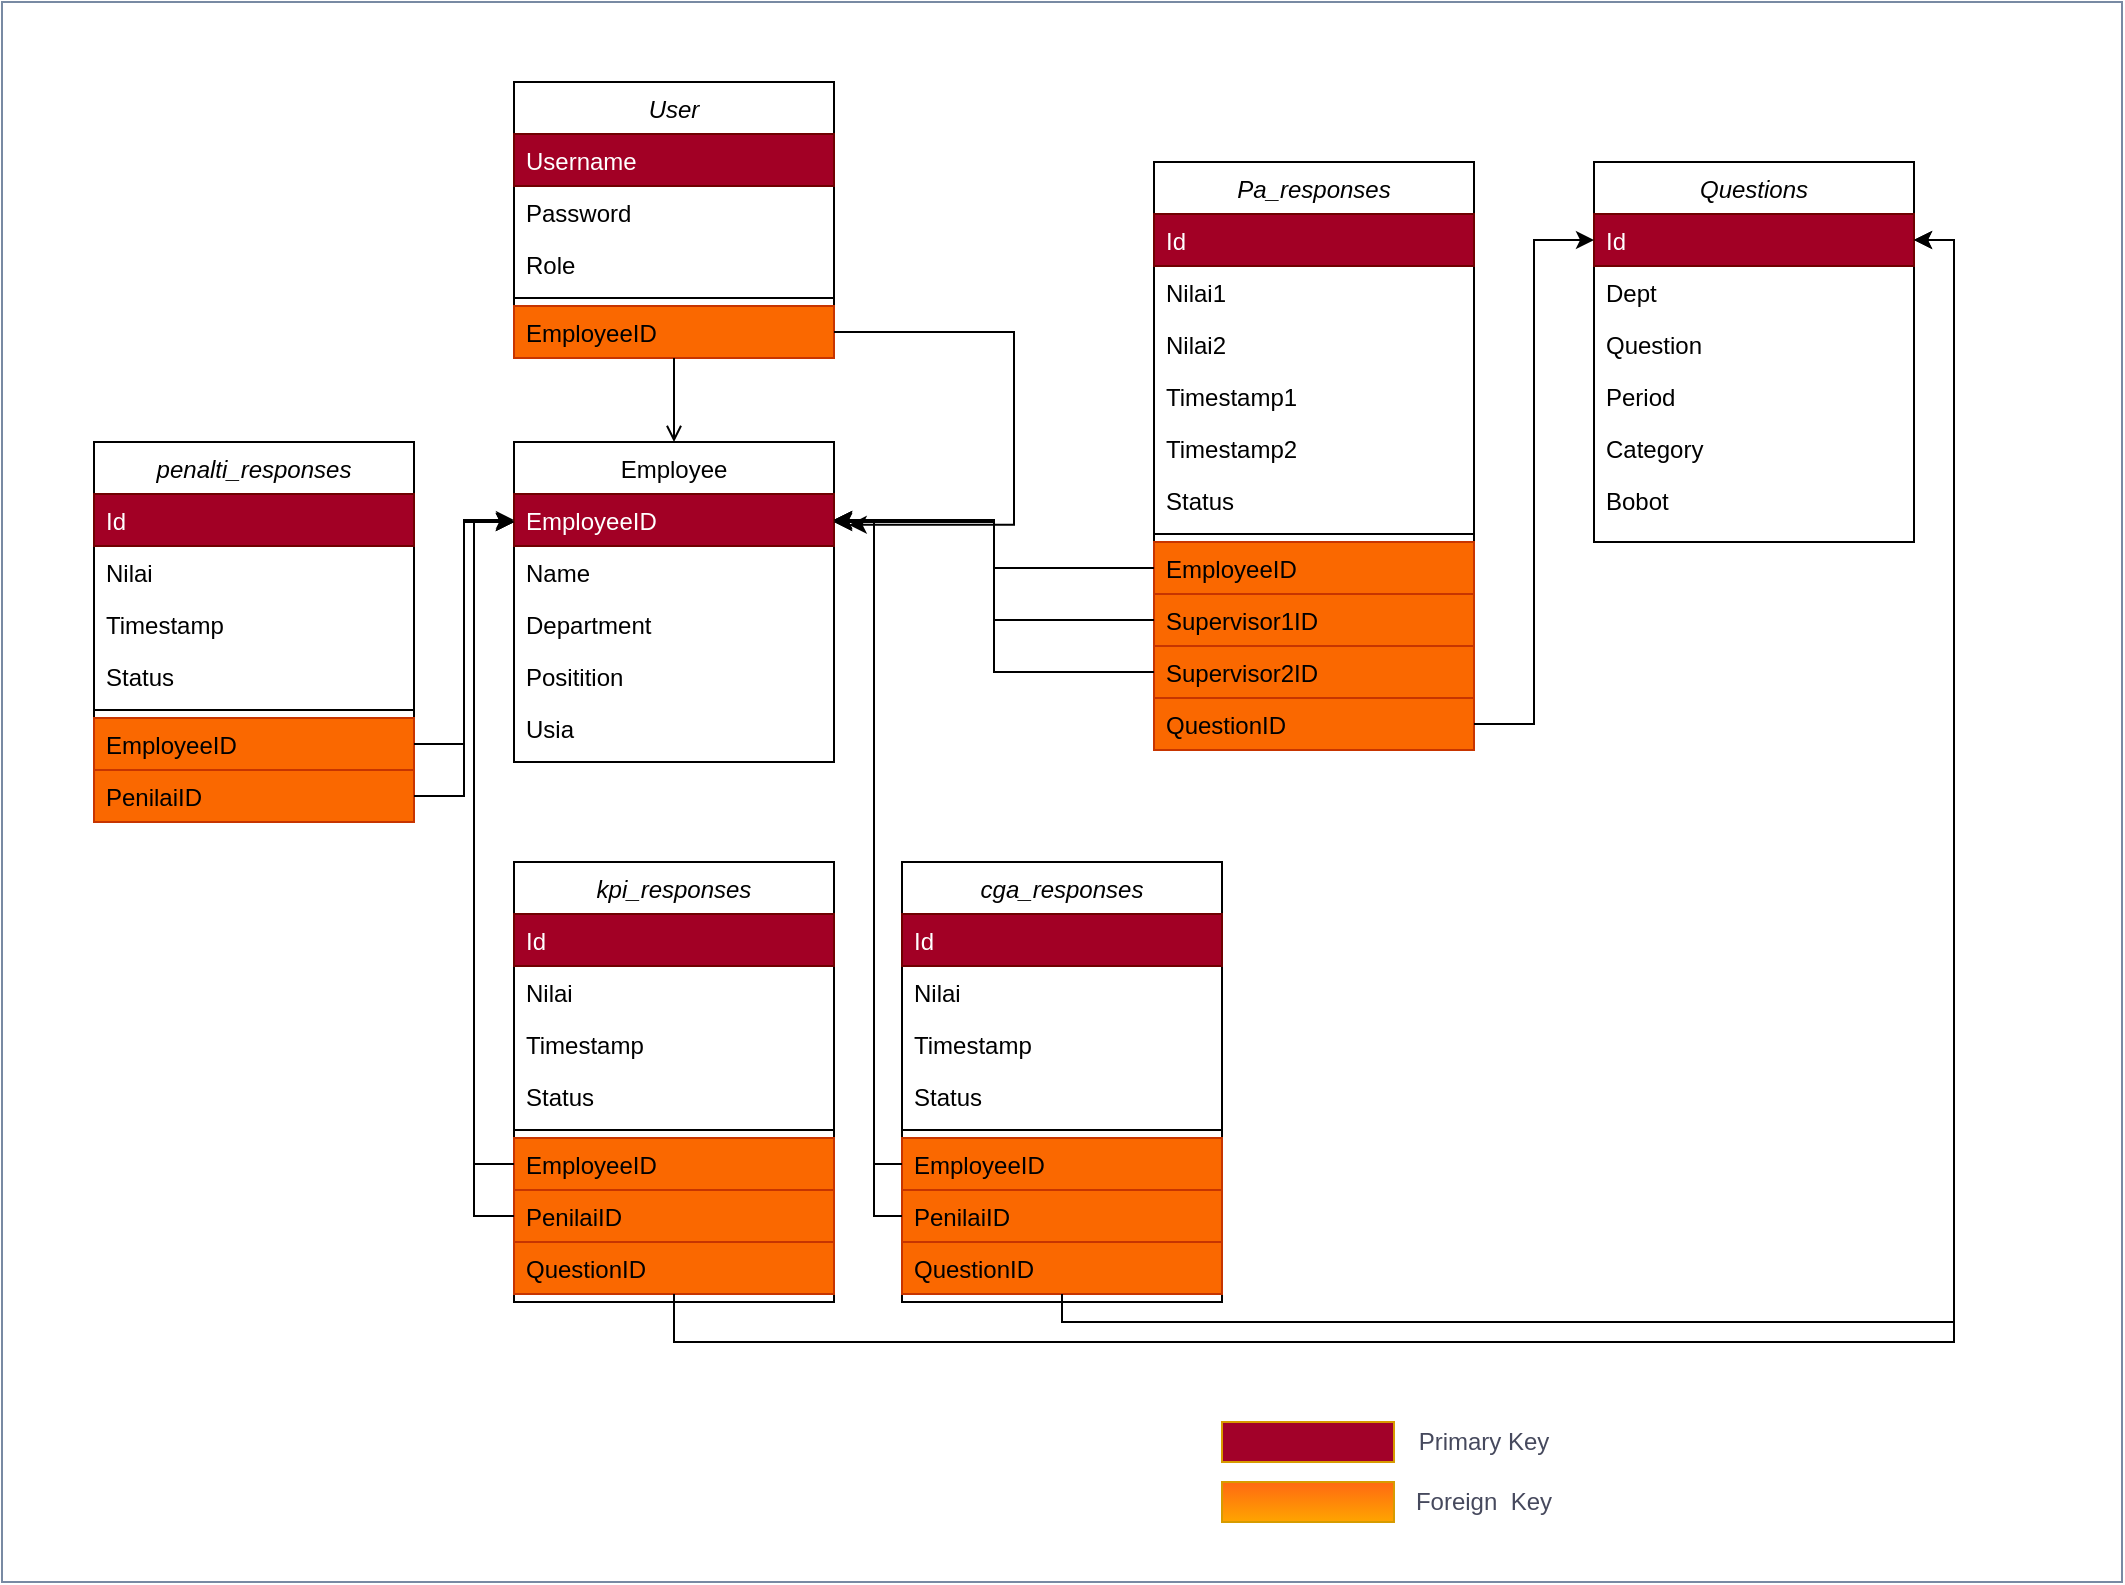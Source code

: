 <mxfile version="22.1.5" type="github">
  <diagram id="C5RBs43oDa-KdzZeNtuy" name="Page-1">
    <mxGraphModel dx="1941" dy="605" grid="1" gridSize="10" guides="1" tooltips="1" connect="1" arrows="1" fold="1" page="1" pageScale="1" pageWidth="827" pageHeight="1169" math="0" shadow="0">
      <root>
        <mxCell id="WIyWlLk6GJQsqaUBKTNV-0" />
        <mxCell id="WIyWlLk6GJQsqaUBKTNV-1" parent="WIyWlLk6GJQsqaUBKTNV-0" />
        <mxCell id="zkfFHV4jXpPFQw0GAbJ--0" value="User" style="swimlane;fontStyle=2;align=center;verticalAlign=top;childLayout=stackLayout;horizontal=1;startSize=26;horizontalStack=0;resizeParent=1;resizeLast=0;collapsible=1;marginBottom=0;rounded=0;shadow=0;strokeWidth=1;" parent="WIyWlLk6GJQsqaUBKTNV-1" vertex="1">
          <mxGeometry x="220" y="120" width="160" height="138" as="geometry">
            <mxRectangle x="230" y="140" width="160" height="26" as="alternateBounds" />
          </mxGeometry>
        </mxCell>
        <mxCell id="zkfFHV4jXpPFQw0GAbJ--1" value="Username" style="text;align=left;verticalAlign=top;spacingLeft=4;spacingRight=4;overflow=hidden;rotatable=0;points=[[0,0.5],[1,0.5]];portConstraint=eastwest;fillColor=#a20025;fontColor=#ffffff;strokeColor=#6F0000;" parent="zkfFHV4jXpPFQw0GAbJ--0" vertex="1">
          <mxGeometry y="26" width="160" height="26" as="geometry" />
        </mxCell>
        <mxCell id="zkfFHV4jXpPFQw0GAbJ--2" value="Password" style="text;align=left;verticalAlign=top;spacingLeft=4;spacingRight=4;overflow=hidden;rotatable=0;points=[[0,0.5],[1,0.5]];portConstraint=eastwest;rounded=0;shadow=0;html=0;" parent="zkfFHV4jXpPFQw0GAbJ--0" vertex="1">
          <mxGeometry y="52" width="160" height="26" as="geometry" />
        </mxCell>
        <mxCell id="zkfFHV4jXpPFQw0GAbJ--3" value="Role" style="text;align=left;verticalAlign=top;spacingLeft=4;spacingRight=4;overflow=hidden;rotatable=0;points=[[0,0.5],[1,0.5]];portConstraint=eastwest;rounded=0;shadow=0;html=0;" parent="zkfFHV4jXpPFQw0GAbJ--0" vertex="1">
          <mxGeometry y="78" width="160" height="26" as="geometry" />
        </mxCell>
        <mxCell id="zkfFHV4jXpPFQw0GAbJ--4" value="" style="line;html=1;strokeWidth=1;align=left;verticalAlign=middle;spacingTop=-1;spacingLeft=3;spacingRight=3;rotatable=0;labelPosition=right;points=[];portConstraint=eastwest;" parent="zkfFHV4jXpPFQw0GAbJ--0" vertex="1">
          <mxGeometry y="104" width="160" height="8" as="geometry" />
        </mxCell>
        <mxCell id="zkfFHV4jXpPFQw0GAbJ--5" value="EmployeeID" style="text;align=left;verticalAlign=top;spacingLeft=4;spacingRight=4;overflow=hidden;rotatable=0;points=[[0,0.5],[1,0.5]];portConstraint=eastwest;fillColor=#fa6800;fontColor=#000000;strokeColor=#C73500;" parent="zkfFHV4jXpPFQw0GAbJ--0" vertex="1">
          <mxGeometry y="112" width="160" height="26" as="geometry" />
        </mxCell>
        <mxCell id="zkfFHV4jXpPFQw0GAbJ--17" value="Employee" style="swimlane;fontStyle=0;align=center;verticalAlign=top;childLayout=stackLayout;horizontal=1;startSize=26;horizontalStack=0;resizeParent=1;resizeLast=0;collapsible=1;marginBottom=0;rounded=0;shadow=0;strokeWidth=1;" parent="WIyWlLk6GJQsqaUBKTNV-1" vertex="1">
          <mxGeometry x="220" y="300" width="160" height="160" as="geometry">
            <mxRectangle x="550" y="140" width="160" height="26" as="alternateBounds" />
          </mxGeometry>
        </mxCell>
        <mxCell id="zkfFHV4jXpPFQw0GAbJ--18" value="EmployeeID" style="text;align=left;verticalAlign=top;spacingLeft=4;spacingRight=4;overflow=hidden;rotatable=0;points=[[0,0.5],[1,0.5]];portConstraint=eastwest;fillColor=#a20025;fontColor=#ffffff;strokeColor=#6F0000;" parent="zkfFHV4jXpPFQw0GAbJ--17" vertex="1">
          <mxGeometry y="26" width="160" height="26" as="geometry" />
        </mxCell>
        <mxCell id="zkfFHV4jXpPFQw0GAbJ--19" value="Name" style="text;align=left;verticalAlign=top;spacingLeft=4;spacingRight=4;overflow=hidden;rotatable=0;points=[[0,0.5],[1,0.5]];portConstraint=eastwest;rounded=0;shadow=0;html=0;" parent="zkfFHV4jXpPFQw0GAbJ--17" vertex="1">
          <mxGeometry y="52" width="160" height="26" as="geometry" />
        </mxCell>
        <mxCell id="zkfFHV4jXpPFQw0GAbJ--20" value="Department" style="text;align=left;verticalAlign=top;spacingLeft=4;spacingRight=4;overflow=hidden;rotatable=0;points=[[0,0.5],[1,0.5]];portConstraint=eastwest;rounded=0;shadow=0;html=0;" parent="zkfFHV4jXpPFQw0GAbJ--17" vertex="1">
          <mxGeometry y="78" width="160" height="26" as="geometry" />
        </mxCell>
        <mxCell id="zkfFHV4jXpPFQw0GAbJ--21" value="Positition" style="text;align=left;verticalAlign=top;spacingLeft=4;spacingRight=4;overflow=hidden;rotatable=0;points=[[0,0.5],[1,0.5]];portConstraint=eastwest;rounded=0;shadow=0;html=0;" parent="zkfFHV4jXpPFQw0GAbJ--17" vertex="1">
          <mxGeometry y="104" width="160" height="26" as="geometry" />
        </mxCell>
        <mxCell id="zkfFHV4jXpPFQw0GAbJ--22" value="Usia" style="text;align=left;verticalAlign=top;spacingLeft=4;spacingRight=4;overflow=hidden;rotatable=0;points=[[0,0.5],[1,0.5]];portConstraint=eastwest;rounded=0;shadow=0;html=0;" parent="zkfFHV4jXpPFQw0GAbJ--17" vertex="1">
          <mxGeometry y="130" width="160" height="26" as="geometry" />
        </mxCell>
        <mxCell id="zkfFHV4jXpPFQw0GAbJ--26" value="" style="endArrow=open;shadow=0;strokeWidth=1;rounded=0;endFill=1;edgeStyle=elbowEdgeStyle;elbow=vertical;" parent="WIyWlLk6GJQsqaUBKTNV-1" source="zkfFHV4jXpPFQw0GAbJ--0" target="zkfFHV4jXpPFQw0GAbJ--17" edge="1">
          <mxGeometry x="0.5" y="41" relative="1" as="geometry">
            <mxPoint x="380" y="192" as="sourcePoint" />
            <mxPoint x="540" y="192" as="targetPoint" />
            <mxPoint x="-40" y="32" as="offset" />
          </mxGeometry>
        </mxCell>
        <mxCell id="JhPKm9NOMR6fe_0S56Cf-0" style="edgeStyle=orthogonalEdgeStyle;rounded=0;orthogonalLoop=1;jettySize=auto;html=1;entryX=1.046;entryY=0.593;entryDx=0;entryDy=0;entryPerimeter=0;" parent="WIyWlLk6GJQsqaUBKTNV-1" source="zkfFHV4jXpPFQw0GAbJ--5" target="zkfFHV4jXpPFQw0GAbJ--18" edge="1">
          <mxGeometry relative="1" as="geometry">
            <Array as="points">
              <mxPoint x="470" y="245" />
              <mxPoint x="470" y="341" />
            </Array>
          </mxGeometry>
        </mxCell>
        <mxCell id="JhPKm9NOMR6fe_0S56Cf-2" value="Pa_responses" style="swimlane;fontStyle=2;align=center;verticalAlign=top;childLayout=stackLayout;horizontal=1;startSize=26;horizontalStack=0;resizeParent=1;resizeLast=0;collapsible=1;marginBottom=0;rounded=0;shadow=0;strokeWidth=1;" parent="WIyWlLk6GJQsqaUBKTNV-1" vertex="1">
          <mxGeometry x="540" y="160" width="160" height="294" as="geometry">
            <mxRectangle x="230" y="140" width="160" height="26" as="alternateBounds" />
          </mxGeometry>
        </mxCell>
        <mxCell id="JhPKm9NOMR6fe_0S56Cf-3" value="Id" style="text;align=left;verticalAlign=top;spacingLeft=4;spacingRight=4;overflow=hidden;rotatable=0;points=[[0,0.5],[1,0.5]];portConstraint=eastwest;fillColor=#a20025;fontColor=#ffffff;strokeColor=#6F0000;" parent="JhPKm9NOMR6fe_0S56Cf-2" vertex="1">
          <mxGeometry y="26" width="160" height="26" as="geometry" />
        </mxCell>
        <mxCell id="JhPKm9NOMR6fe_0S56Cf-10" value="Nilai1" style="text;align=left;verticalAlign=top;spacingLeft=4;spacingRight=4;overflow=hidden;rotatable=0;points=[[0,0.5],[1,0.5]];portConstraint=eastwest;rounded=0;shadow=0;html=0;" parent="JhPKm9NOMR6fe_0S56Cf-2" vertex="1">
          <mxGeometry y="52" width="160" height="26" as="geometry" />
        </mxCell>
        <mxCell id="JhPKm9NOMR6fe_0S56Cf-11" value="Nilai2" style="text;align=left;verticalAlign=top;spacingLeft=4;spacingRight=4;overflow=hidden;rotatable=0;points=[[0,0.5],[1,0.5]];portConstraint=eastwest;rounded=0;shadow=0;html=0;" parent="JhPKm9NOMR6fe_0S56Cf-2" vertex="1">
          <mxGeometry y="78" width="160" height="26" as="geometry" />
        </mxCell>
        <mxCell id="JhPKm9NOMR6fe_0S56Cf-12" value="Timestamp1" style="text;align=left;verticalAlign=top;spacingLeft=4;spacingRight=4;overflow=hidden;rotatable=0;points=[[0,0.5],[1,0.5]];portConstraint=eastwest;rounded=0;shadow=0;html=0;" parent="JhPKm9NOMR6fe_0S56Cf-2" vertex="1">
          <mxGeometry y="104" width="160" height="26" as="geometry" />
        </mxCell>
        <mxCell id="JhPKm9NOMR6fe_0S56Cf-13" value="Timestamp2" style="text;align=left;verticalAlign=top;spacingLeft=4;spacingRight=4;overflow=hidden;rotatable=0;points=[[0,0.5],[1,0.5]];portConstraint=eastwest;rounded=0;shadow=0;html=0;" parent="JhPKm9NOMR6fe_0S56Cf-2" vertex="1">
          <mxGeometry y="130" width="160" height="26" as="geometry" />
        </mxCell>
        <mxCell id="JhPKm9NOMR6fe_0S56Cf-14" value="Status" style="text;align=left;verticalAlign=top;spacingLeft=4;spacingRight=4;overflow=hidden;rotatable=0;points=[[0,0.5],[1,0.5]];portConstraint=eastwest;rounded=0;shadow=0;html=0;" parent="JhPKm9NOMR6fe_0S56Cf-2" vertex="1">
          <mxGeometry y="156" width="160" height="26" as="geometry" />
        </mxCell>
        <mxCell id="JhPKm9NOMR6fe_0S56Cf-6" value="" style="line;html=1;strokeWidth=1;align=left;verticalAlign=middle;spacingTop=-1;spacingLeft=3;spacingRight=3;rotatable=0;labelPosition=right;points=[];portConstraint=eastwest;" parent="JhPKm9NOMR6fe_0S56Cf-2" vertex="1">
          <mxGeometry y="182" width="160" height="8" as="geometry" />
        </mxCell>
        <mxCell id="JhPKm9NOMR6fe_0S56Cf-7" value="EmployeeID" style="text;align=left;verticalAlign=top;spacingLeft=4;spacingRight=4;overflow=hidden;rotatable=0;points=[[0,0.5],[1,0.5]];portConstraint=eastwest;fillColor=#fa6800;fontColor=#000000;strokeColor=#C73500;" parent="JhPKm9NOMR6fe_0S56Cf-2" vertex="1">
          <mxGeometry y="190" width="160" height="26" as="geometry" />
        </mxCell>
        <mxCell id="JhPKm9NOMR6fe_0S56Cf-15" value="Supervisor1ID" style="text;align=left;verticalAlign=top;spacingLeft=4;spacingRight=4;overflow=hidden;rotatable=0;points=[[0,0.5],[1,0.5]];portConstraint=eastwest;fillColor=#fa6800;fontColor=#000000;strokeColor=#C73500;" parent="JhPKm9NOMR6fe_0S56Cf-2" vertex="1">
          <mxGeometry y="216" width="160" height="26" as="geometry" />
        </mxCell>
        <mxCell id="JhPKm9NOMR6fe_0S56Cf-16" value="Supervisor2ID" style="text;align=left;verticalAlign=top;spacingLeft=4;spacingRight=4;overflow=hidden;rotatable=0;points=[[0,0.5],[1,0.5]];portConstraint=eastwest;fillColor=#fa6800;fontColor=#000000;strokeColor=#C73500;" parent="JhPKm9NOMR6fe_0S56Cf-2" vertex="1">
          <mxGeometry y="242" width="160" height="26" as="geometry" />
        </mxCell>
        <mxCell id="JhPKm9NOMR6fe_0S56Cf-28" value="QuestionID" style="text;align=left;verticalAlign=top;spacingLeft=4;spacingRight=4;overflow=hidden;rotatable=0;points=[[0,0.5],[1,0.5]];portConstraint=eastwest;fillColor=#fa6800;fontColor=#000000;strokeColor=#C73500;" parent="JhPKm9NOMR6fe_0S56Cf-2" vertex="1">
          <mxGeometry y="268" width="160" height="26" as="geometry" />
        </mxCell>
        <mxCell id="JhPKm9NOMR6fe_0S56Cf-17" style="edgeStyle=orthogonalEdgeStyle;rounded=0;orthogonalLoop=1;jettySize=auto;html=1;entryX=1;entryY=0.25;entryDx=0;entryDy=0;" parent="WIyWlLk6GJQsqaUBKTNV-1" source="JhPKm9NOMR6fe_0S56Cf-7" target="zkfFHV4jXpPFQw0GAbJ--17" edge="1">
          <mxGeometry relative="1" as="geometry" />
        </mxCell>
        <mxCell id="JhPKm9NOMR6fe_0S56Cf-18" style="edgeStyle=orthogonalEdgeStyle;rounded=0;orthogonalLoop=1;jettySize=auto;html=1;entryX=1;entryY=0.25;entryDx=0;entryDy=0;" parent="WIyWlLk6GJQsqaUBKTNV-1" source="JhPKm9NOMR6fe_0S56Cf-15" target="zkfFHV4jXpPFQw0GAbJ--17" edge="1">
          <mxGeometry relative="1" as="geometry" />
        </mxCell>
        <mxCell id="JhPKm9NOMR6fe_0S56Cf-19" style="edgeStyle=orthogonalEdgeStyle;rounded=0;orthogonalLoop=1;jettySize=auto;html=1;entryX=1;entryY=0.5;entryDx=0;entryDy=0;" parent="WIyWlLk6GJQsqaUBKTNV-1" source="JhPKm9NOMR6fe_0S56Cf-16" target="zkfFHV4jXpPFQw0GAbJ--18" edge="1">
          <mxGeometry relative="1" as="geometry" />
        </mxCell>
        <mxCell id="JhPKm9NOMR6fe_0S56Cf-20" value="Questions" style="swimlane;fontStyle=2;align=center;verticalAlign=top;childLayout=stackLayout;horizontal=1;startSize=26;horizontalStack=0;resizeParent=1;resizeLast=0;collapsible=1;marginBottom=0;rounded=0;shadow=0;strokeWidth=1;" parent="WIyWlLk6GJQsqaUBKTNV-1" vertex="1">
          <mxGeometry x="760" y="160" width="160" height="190" as="geometry">
            <mxRectangle x="230" y="140" width="160" height="26" as="alternateBounds" />
          </mxGeometry>
        </mxCell>
        <mxCell id="JhPKm9NOMR6fe_0S56Cf-21" value="Id" style="text;align=left;verticalAlign=top;spacingLeft=4;spacingRight=4;overflow=hidden;rotatable=0;points=[[0,0.5],[1,0.5]];portConstraint=eastwest;fillColor=#a20025;fontColor=#ffffff;strokeColor=#6F0000;" parent="JhPKm9NOMR6fe_0S56Cf-20" vertex="1">
          <mxGeometry y="26" width="160" height="26" as="geometry" />
        </mxCell>
        <mxCell id="JhPKm9NOMR6fe_0S56Cf-22" value="Dept" style="text;align=left;verticalAlign=top;spacingLeft=4;spacingRight=4;overflow=hidden;rotatable=0;points=[[0,0.5],[1,0.5]];portConstraint=eastwest;rounded=0;shadow=0;html=0;" parent="JhPKm9NOMR6fe_0S56Cf-20" vertex="1">
          <mxGeometry y="52" width="160" height="26" as="geometry" />
        </mxCell>
        <mxCell id="JhPKm9NOMR6fe_0S56Cf-23" value="Question" style="text;align=left;verticalAlign=top;spacingLeft=4;spacingRight=4;overflow=hidden;rotatable=0;points=[[0,0.5],[1,0.5]];portConstraint=eastwest;rounded=0;shadow=0;html=0;" parent="JhPKm9NOMR6fe_0S56Cf-20" vertex="1">
          <mxGeometry y="78" width="160" height="26" as="geometry" />
        </mxCell>
        <mxCell id="JhPKm9NOMR6fe_0S56Cf-26" value="Period" style="text;align=left;verticalAlign=top;spacingLeft=4;spacingRight=4;overflow=hidden;rotatable=0;points=[[0,0.5],[1,0.5]];portConstraint=eastwest;rounded=0;shadow=0;html=0;" parent="JhPKm9NOMR6fe_0S56Cf-20" vertex="1">
          <mxGeometry y="104" width="160" height="26" as="geometry" />
        </mxCell>
        <mxCell id="JhPKm9NOMR6fe_0S56Cf-27" value="Category" style="text;align=left;verticalAlign=top;spacingLeft=4;spacingRight=4;overflow=hidden;rotatable=0;points=[[0,0.5],[1,0.5]];portConstraint=eastwest;rounded=0;shadow=0;html=0;" parent="JhPKm9NOMR6fe_0S56Cf-20" vertex="1">
          <mxGeometry y="130" width="160" height="26" as="geometry" />
        </mxCell>
        <mxCell id="JhPKm9NOMR6fe_0S56Cf-30" value="Bobot" style="text;align=left;verticalAlign=top;spacingLeft=4;spacingRight=4;overflow=hidden;rotatable=0;points=[[0,0.5],[1,0.5]];portConstraint=eastwest;rounded=0;shadow=0;html=0;" parent="JhPKm9NOMR6fe_0S56Cf-20" vertex="1">
          <mxGeometry y="156" width="160" height="26" as="geometry" />
        </mxCell>
        <mxCell id="JhPKm9NOMR6fe_0S56Cf-29" style="edgeStyle=orthogonalEdgeStyle;rounded=0;orthogonalLoop=1;jettySize=auto;html=1;entryX=0;entryY=0.5;entryDx=0;entryDy=0;" parent="WIyWlLk6GJQsqaUBKTNV-1" source="JhPKm9NOMR6fe_0S56Cf-28" target="JhPKm9NOMR6fe_0S56Cf-21" edge="1">
          <mxGeometry relative="1" as="geometry" />
        </mxCell>
        <mxCell id="JhPKm9NOMR6fe_0S56Cf-31" value="kpi_responses" style="swimlane;fontStyle=2;align=center;verticalAlign=top;childLayout=stackLayout;horizontal=1;startSize=26;horizontalStack=0;resizeParent=1;resizeLast=0;collapsible=1;marginBottom=0;rounded=0;shadow=0;strokeWidth=1;" parent="WIyWlLk6GJQsqaUBKTNV-1" vertex="1">
          <mxGeometry x="220" y="510" width="160" height="220" as="geometry">
            <mxRectangle x="230" y="140" width="160" height="26" as="alternateBounds" />
          </mxGeometry>
        </mxCell>
        <mxCell id="JhPKm9NOMR6fe_0S56Cf-32" value="Id" style="text;align=left;verticalAlign=top;spacingLeft=4;spacingRight=4;overflow=hidden;rotatable=0;points=[[0,0.5],[1,0.5]];portConstraint=eastwest;fillColor=#a20025;fontColor=#ffffff;strokeColor=#6F0000;" parent="JhPKm9NOMR6fe_0S56Cf-31" vertex="1">
          <mxGeometry y="26" width="160" height="26" as="geometry" />
        </mxCell>
        <mxCell id="JhPKm9NOMR6fe_0S56Cf-33" value="Nilai" style="text;align=left;verticalAlign=top;spacingLeft=4;spacingRight=4;overflow=hidden;rotatable=0;points=[[0,0.5],[1,0.5]];portConstraint=eastwest;rounded=0;shadow=0;html=0;" parent="JhPKm9NOMR6fe_0S56Cf-31" vertex="1">
          <mxGeometry y="52" width="160" height="26" as="geometry" />
        </mxCell>
        <mxCell id="JhPKm9NOMR6fe_0S56Cf-35" value="Timestamp" style="text;align=left;verticalAlign=top;spacingLeft=4;spacingRight=4;overflow=hidden;rotatable=0;points=[[0,0.5],[1,0.5]];portConstraint=eastwest;rounded=0;shadow=0;html=0;" parent="JhPKm9NOMR6fe_0S56Cf-31" vertex="1">
          <mxGeometry y="78" width="160" height="26" as="geometry" />
        </mxCell>
        <mxCell id="JhPKm9NOMR6fe_0S56Cf-37" value="Status" style="text;align=left;verticalAlign=top;spacingLeft=4;spacingRight=4;overflow=hidden;rotatable=0;points=[[0,0.5],[1,0.5]];portConstraint=eastwest;rounded=0;shadow=0;html=0;" parent="JhPKm9NOMR6fe_0S56Cf-31" vertex="1">
          <mxGeometry y="104" width="160" height="26" as="geometry" />
        </mxCell>
        <mxCell id="JhPKm9NOMR6fe_0S56Cf-38" value="" style="line;html=1;strokeWidth=1;align=left;verticalAlign=middle;spacingTop=-1;spacingLeft=3;spacingRight=3;rotatable=0;labelPosition=right;points=[];portConstraint=eastwest;" parent="JhPKm9NOMR6fe_0S56Cf-31" vertex="1">
          <mxGeometry y="130" width="160" height="8" as="geometry" />
        </mxCell>
        <mxCell id="JhPKm9NOMR6fe_0S56Cf-39" value="EmployeeID" style="text;align=left;verticalAlign=top;spacingLeft=4;spacingRight=4;overflow=hidden;rotatable=0;points=[[0,0.5],[1,0.5]];portConstraint=eastwest;fillColor=#fa6800;fontColor=#000000;strokeColor=#C73500;" parent="JhPKm9NOMR6fe_0S56Cf-31" vertex="1">
          <mxGeometry y="138" width="160" height="26" as="geometry" />
        </mxCell>
        <mxCell id="JhPKm9NOMR6fe_0S56Cf-40" value="PenilaiID" style="text;align=left;verticalAlign=top;spacingLeft=4;spacingRight=4;overflow=hidden;rotatable=0;points=[[0,0.5],[1,0.5]];portConstraint=eastwest;fillColor=#fa6800;fontColor=#000000;strokeColor=#C73500;" parent="JhPKm9NOMR6fe_0S56Cf-31" vertex="1">
          <mxGeometry y="164" width="160" height="26" as="geometry" />
        </mxCell>
        <mxCell id="JhPKm9NOMR6fe_0S56Cf-42" value="QuestionID" style="text;align=left;verticalAlign=top;spacingLeft=4;spacingRight=4;overflow=hidden;rotatable=0;points=[[0,0.5],[1,0.5]];portConstraint=eastwest;fillColor=#fa6800;fontColor=#000000;strokeColor=#C73500;" parent="JhPKm9NOMR6fe_0S56Cf-31" vertex="1">
          <mxGeometry y="190" width="160" height="26" as="geometry" />
        </mxCell>
        <mxCell id="JhPKm9NOMR6fe_0S56Cf-43" style="edgeStyle=orthogonalEdgeStyle;rounded=0;orthogonalLoop=1;jettySize=auto;html=1;entryX=0;entryY=0.25;entryDx=0;entryDy=0;" parent="WIyWlLk6GJQsqaUBKTNV-1" source="JhPKm9NOMR6fe_0S56Cf-39" target="zkfFHV4jXpPFQw0GAbJ--17" edge="1">
          <mxGeometry relative="1" as="geometry" />
        </mxCell>
        <mxCell id="JhPKm9NOMR6fe_0S56Cf-44" style="edgeStyle=orthogonalEdgeStyle;rounded=0;orthogonalLoop=1;jettySize=auto;html=1;entryX=0;entryY=0.25;entryDx=0;entryDy=0;" parent="WIyWlLk6GJQsqaUBKTNV-1" source="JhPKm9NOMR6fe_0S56Cf-40" target="zkfFHV4jXpPFQw0GAbJ--17" edge="1">
          <mxGeometry relative="1" as="geometry" />
        </mxCell>
        <mxCell id="JhPKm9NOMR6fe_0S56Cf-45" style="edgeStyle=orthogonalEdgeStyle;rounded=0;orthogonalLoop=1;jettySize=auto;html=1;entryX=1;entryY=0.5;entryDx=0;entryDy=0;" parent="WIyWlLk6GJQsqaUBKTNV-1" source="JhPKm9NOMR6fe_0S56Cf-42" target="JhPKm9NOMR6fe_0S56Cf-21" edge="1">
          <mxGeometry relative="1" as="geometry">
            <Array as="points">
              <mxPoint x="300" y="750" />
              <mxPoint x="940" y="750" />
              <mxPoint x="940" y="199" />
            </Array>
          </mxGeometry>
        </mxCell>
        <mxCell id="JhPKm9NOMR6fe_0S56Cf-55" value="cga_responses" style="swimlane;fontStyle=2;align=center;verticalAlign=top;childLayout=stackLayout;horizontal=1;startSize=26;horizontalStack=0;resizeParent=1;resizeLast=0;collapsible=1;marginBottom=0;rounded=0;shadow=0;strokeWidth=1;" parent="WIyWlLk6GJQsqaUBKTNV-1" vertex="1">
          <mxGeometry x="414" y="510" width="160" height="220" as="geometry">
            <mxRectangle x="230" y="140" width="160" height="26" as="alternateBounds" />
          </mxGeometry>
        </mxCell>
        <mxCell id="JhPKm9NOMR6fe_0S56Cf-56" value="Id" style="text;align=left;verticalAlign=top;spacingLeft=4;spacingRight=4;overflow=hidden;rotatable=0;points=[[0,0.5],[1,0.5]];portConstraint=eastwest;fillColor=#a20025;fontColor=#ffffff;strokeColor=#6F0000;" parent="JhPKm9NOMR6fe_0S56Cf-55" vertex="1">
          <mxGeometry y="26" width="160" height="26" as="geometry" />
        </mxCell>
        <mxCell id="JhPKm9NOMR6fe_0S56Cf-57" value="Nilai" style="text;align=left;verticalAlign=top;spacingLeft=4;spacingRight=4;overflow=hidden;rotatable=0;points=[[0,0.5],[1,0.5]];portConstraint=eastwest;rounded=0;shadow=0;html=0;" parent="JhPKm9NOMR6fe_0S56Cf-55" vertex="1">
          <mxGeometry y="52" width="160" height="26" as="geometry" />
        </mxCell>
        <mxCell id="JhPKm9NOMR6fe_0S56Cf-58" value="Timestamp" style="text;align=left;verticalAlign=top;spacingLeft=4;spacingRight=4;overflow=hidden;rotatable=0;points=[[0,0.5],[1,0.5]];portConstraint=eastwest;rounded=0;shadow=0;html=0;" parent="JhPKm9NOMR6fe_0S56Cf-55" vertex="1">
          <mxGeometry y="78" width="160" height="26" as="geometry" />
        </mxCell>
        <mxCell id="JhPKm9NOMR6fe_0S56Cf-59" value="Status" style="text;align=left;verticalAlign=top;spacingLeft=4;spacingRight=4;overflow=hidden;rotatable=0;points=[[0,0.5],[1,0.5]];portConstraint=eastwest;rounded=0;shadow=0;html=0;" parent="JhPKm9NOMR6fe_0S56Cf-55" vertex="1">
          <mxGeometry y="104" width="160" height="26" as="geometry" />
        </mxCell>
        <mxCell id="JhPKm9NOMR6fe_0S56Cf-60" value="" style="line;html=1;strokeWidth=1;align=left;verticalAlign=middle;spacingTop=-1;spacingLeft=3;spacingRight=3;rotatable=0;labelPosition=right;points=[];portConstraint=eastwest;" parent="JhPKm9NOMR6fe_0S56Cf-55" vertex="1">
          <mxGeometry y="130" width="160" height="8" as="geometry" />
        </mxCell>
        <mxCell id="JhPKm9NOMR6fe_0S56Cf-61" value="EmployeeID" style="text;align=left;verticalAlign=top;spacingLeft=4;spacingRight=4;overflow=hidden;rotatable=0;points=[[0,0.5],[1,0.5]];portConstraint=eastwest;fillColor=#fa6800;fontColor=#000000;strokeColor=#C73500;" parent="JhPKm9NOMR6fe_0S56Cf-55" vertex="1">
          <mxGeometry y="138" width="160" height="26" as="geometry" />
        </mxCell>
        <mxCell id="JhPKm9NOMR6fe_0S56Cf-62" value="PenilaiID" style="text;align=left;verticalAlign=top;spacingLeft=4;spacingRight=4;overflow=hidden;rotatable=0;points=[[0,0.5],[1,0.5]];portConstraint=eastwest;fillColor=#fa6800;fontColor=#000000;strokeColor=#C73500;" parent="JhPKm9NOMR6fe_0S56Cf-55" vertex="1">
          <mxGeometry y="164" width="160" height="26" as="geometry" />
        </mxCell>
        <mxCell id="JhPKm9NOMR6fe_0S56Cf-63" value="QuestionID" style="text;align=left;verticalAlign=top;spacingLeft=4;spacingRight=4;overflow=hidden;rotatable=0;points=[[0,0.5],[1,0.5]];portConstraint=eastwest;fillColor=#fa6800;fontColor=#000000;strokeColor=#C73500;" parent="JhPKm9NOMR6fe_0S56Cf-55" vertex="1">
          <mxGeometry y="190" width="160" height="26" as="geometry" />
        </mxCell>
        <mxCell id="JhPKm9NOMR6fe_0S56Cf-64" value="penalti_responses" style="swimlane;fontStyle=2;align=center;verticalAlign=top;childLayout=stackLayout;horizontal=1;startSize=26;horizontalStack=0;resizeParent=1;resizeLast=0;collapsible=1;marginBottom=0;rounded=0;shadow=0;strokeWidth=1;" parent="WIyWlLk6GJQsqaUBKTNV-1" vertex="1">
          <mxGeometry x="10" y="300" width="160" height="190" as="geometry">
            <mxRectangle x="230" y="140" width="160" height="26" as="alternateBounds" />
          </mxGeometry>
        </mxCell>
        <mxCell id="JhPKm9NOMR6fe_0S56Cf-65" value="Id" style="text;align=left;verticalAlign=top;spacingLeft=4;spacingRight=4;overflow=hidden;rotatable=0;points=[[0,0.5],[1,0.5]];portConstraint=eastwest;fillColor=#a20025;fontColor=#ffffff;strokeColor=#6F0000;" parent="JhPKm9NOMR6fe_0S56Cf-64" vertex="1">
          <mxGeometry y="26" width="160" height="26" as="geometry" />
        </mxCell>
        <mxCell id="JhPKm9NOMR6fe_0S56Cf-66" value="Nilai" style="text;align=left;verticalAlign=top;spacingLeft=4;spacingRight=4;overflow=hidden;rotatable=0;points=[[0,0.5],[1,0.5]];portConstraint=eastwest;rounded=0;shadow=0;html=0;" parent="JhPKm9NOMR6fe_0S56Cf-64" vertex="1">
          <mxGeometry y="52" width="160" height="26" as="geometry" />
        </mxCell>
        <mxCell id="JhPKm9NOMR6fe_0S56Cf-67" value="Timestamp" style="text;align=left;verticalAlign=top;spacingLeft=4;spacingRight=4;overflow=hidden;rotatable=0;points=[[0,0.5],[1,0.5]];portConstraint=eastwest;rounded=0;shadow=0;html=0;" parent="JhPKm9NOMR6fe_0S56Cf-64" vertex="1">
          <mxGeometry y="78" width="160" height="26" as="geometry" />
        </mxCell>
        <mxCell id="JhPKm9NOMR6fe_0S56Cf-68" value="Status" style="text;align=left;verticalAlign=top;spacingLeft=4;spacingRight=4;overflow=hidden;rotatable=0;points=[[0,0.5],[1,0.5]];portConstraint=eastwest;rounded=0;shadow=0;html=0;" parent="JhPKm9NOMR6fe_0S56Cf-64" vertex="1">
          <mxGeometry y="104" width="160" height="26" as="geometry" />
        </mxCell>
        <mxCell id="JhPKm9NOMR6fe_0S56Cf-69" value="" style="line;html=1;strokeWidth=1;align=left;verticalAlign=middle;spacingTop=-1;spacingLeft=3;spacingRight=3;rotatable=0;labelPosition=right;points=[];portConstraint=eastwest;" parent="JhPKm9NOMR6fe_0S56Cf-64" vertex="1">
          <mxGeometry y="130" width="160" height="8" as="geometry" />
        </mxCell>
        <mxCell id="JhPKm9NOMR6fe_0S56Cf-70" value="EmployeeID" style="text;align=left;verticalAlign=top;spacingLeft=4;spacingRight=4;overflow=hidden;rotatable=0;points=[[0,0.5],[1,0.5]];portConstraint=eastwest;fillColor=#fa6800;fontColor=#000000;strokeColor=#C73500;" parent="JhPKm9NOMR6fe_0S56Cf-64" vertex="1">
          <mxGeometry y="138" width="160" height="26" as="geometry" />
        </mxCell>
        <mxCell id="JhPKm9NOMR6fe_0S56Cf-71" value="PenilaiID" style="text;align=left;verticalAlign=top;spacingLeft=4;spacingRight=4;overflow=hidden;rotatable=0;points=[[0,0.5],[1,0.5]];portConstraint=eastwest;fillColor=#fa6800;fontColor=#000000;strokeColor=#C73500;" parent="JhPKm9NOMR6fe_0S56Cf-64" vertex="1">
          <mxGeometry y="164" width="160" height="26" as="geometry" />
        </mxCell>
        <mxCell id="JhPKm9NOMR6fe_0S56Cf-73" style="edgeStyle=orthogonalEdgeStyle;rounded=0;orthogonalLoop=1;jettySize=auto;html=1;" parent="WIyWlLk6GJQsqaUBKTNV-1" source="JhPKm9NOMR6fe_0S56Cf-61" target="zkfFHV4jXpPFQw0GAbJ--18" edge="1">
          <mxGeometry relative="1" as="geometry">
            <Array as="points">
              <mxPoint x="400" y="661" />
              <mxPoint x="400" y="339" />
            </Array>
          </mxGeometry>
        </mxCell>
        <mxCell id="JhPKm9NOMR6fe_0S56Cf-74" style="edgeStyle=orthogonalEdgeStyle;rounded=0;orthogonalLoop=1;jettySize=auto;html=1;entryX=1;entryY=0.5;entryDx=0;entryDy=0;" parent="WIyWlLk6GJQsqaUBKTNV-1" source="JhPKm9NOMR6fe_0S56Cf-62" target="zkfFHV4jXpPFQw0GAbJ--18" edge="1">
          <mxGeometry relative="1" as="geometry">
            <Array as="points">
              <mxPoint x="400" y="687" />
              <mxPoint x="400" y="339" />
            </Array>
          </mxGeometry>
        </mxCell>
        <mxCell id="JhPKm9NOMR6fe_0S56Cf-75" style="edgeStyle=orthogonalEdgeStyle;rounded=0;orthogonalLoop=1;jettySize=auto;html=1;entryX=1;entryY=0.5;entryDx=0;entryDy=0;" parent="WIyWlLk6GJQsqaUBKTNV-1" source="JhPKm9NOMR6fe_0S56Cf-63" target="JhPKm9NOMR6fe_0S56Cf-21" edge="1">
          <mxGeometry relative="1" as="geometry">
            <Array as="points">
              <mxPoint x="494" y="740" />
              <mxPoint x="940" y="740" />
              <mxPoint x="940" y="199" />
            </Array>
          </mxGeometry>
        </mxCell>
        <mxCell id="JhPKm9NOMR6fe_0S56Cf-76" style="edgeStyle=orthogonalEdgeStyle;rounded=0;orthogonalLoop=1;jettySize=auto;html=1;entryX=0;entryY=0.5;entryDx=0;entryDy=0;" parent="WIyWlLk6GJQsqaUBKTNV-1" source="JhPKm9NOMR6fe_0S56Cf-70" target="zkfFHV4jXpPFQw0GAbJ--18" edge="1">
          <mxGeometry relative="1" as="geometry" />
        </mxCell>
        <mxCell id="JhPKm9NOMR6fe_0S56Cf-77" style="edgeStyle=orthogonalEdgeStyle;rounded=0;orthogonalLoop=1;jettySize=auto;html=1;entryX=0;entryY=0.25;entryDx=0;entryDy=0;" parent="WIyWlLk6GJQsqaUBKTNV-1" source="JhPKm9NOMR6fe_0S56Cf-71" target="zkfFHV4jXpPFQw0GAbJ--17" edge="1">
          <mxGeometry relative="1" as="geometry" />
        </mxCell>
        <mxCell id="NXXYgy2qdELRv_yi71Aq-0" value="" style="rounded=0;whiteSpace=wrap;html=1;strokeColor=#788AA3;fontColor=#46495D;fillColor=none;" vertex="1" parent="WIyWlLk6GJQsqaUBKTNV-1">
          <mxGeometry x="-36" y="80" width="1060" height="790" as="geometry" />
        </mxCell>
        <mxCell id="NXXYgy2qdELRv_yi71Aq-1" value="" style="rounded=0;whiteSpace=wrap;html=1;strokeColor=#d79b00;fillColor=#a20129;gradientColor=none;" vertex="1" parent="WIyWlLk6GJQsqaUBKTNV-1">
          <mxGeometry x="574" y="790" width="86" height="20" as="geometry" />
        </mxCell>
        <mxCell id="NXXYgy2qdELRv_yi71Aq-2" value="Primary Key" style="text;html=1;strokeColor=none;fillColor=none;align=center;verticalAlign=middle;whiteSpace=wrap;rounded=0;fontColor=#46495D;" vertex="1" parent="WIyWlLk6GJQsqaUBKTNV-1">
          <mxGeometry x="650" y="785" width="110" height="30" as="geometry" />
        </mxCell>
        <mxCell id="NXXYgy2qdELRv_yi71Aq-3" value="" style="rounded=0;whiteSpace=wrap;html=1;strokeColor=#d79b00;fillColor=#FF6912;gradientColor=#ffa500;" vertex="1" parent="WIyWlLk6GJQsqaUBKTNV-1">
          <mxGeometry x="574" y="820" width="86" height="20" as="geometry" />
        </mxCell>
        <mxCell id="NXXYgy2qdELRv_yi71Aq-4" value="Foreign&amp;nbsp; Key" style="text;html=1;strokeColor=none;fillColor=none;align=center;verticalAlign=middle;whiteSpace=wrap;rounded=0;fontColor=#46495D;" vertex="1" parent="WIyWlLk6GJQsqaUBKTNV-1">
          <mxGeometry x="650" y="815" width="110" height="30" as="geometry" />
        </mxCell>
      </root>
    </mxGraphModel>
  </diagram>
</mxfile>
